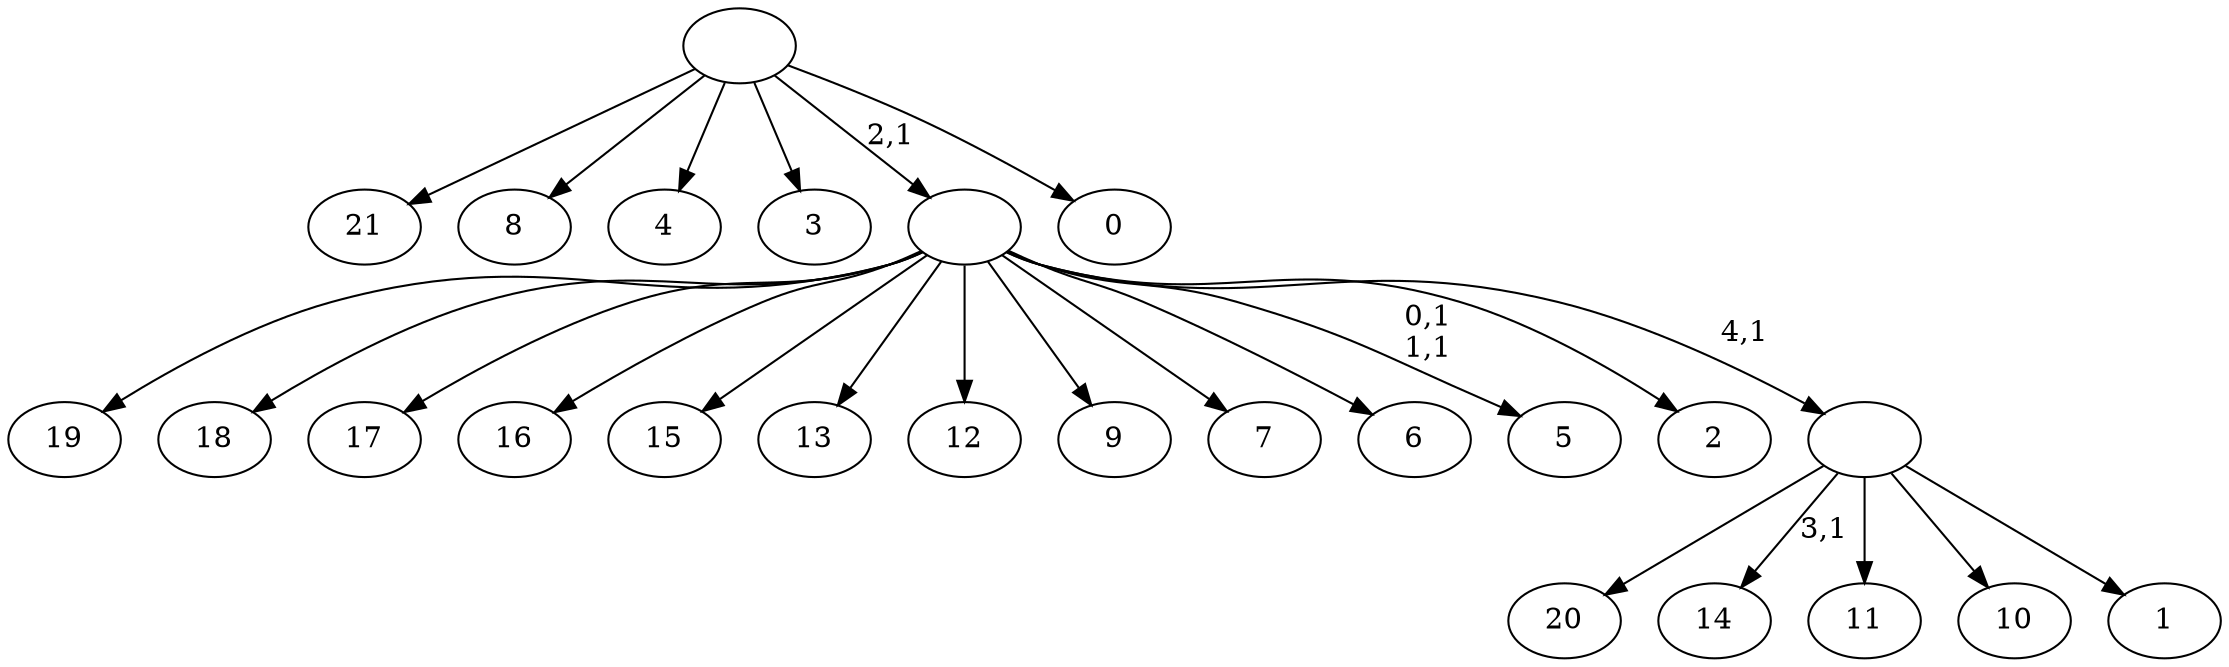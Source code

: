 digraph T {
	27 [label="21"]
	26 [label="20"]
	25 [label="19"]
	24 [label="18"]
	23 [label="17"]
	22 [label="16"]
	21 [label="15"]
	20 [label="14"]
	18 [label="13"]
	17 [label="12"]
	16 [label="11"]
	15 [label="10"]
	14 [label="9"]
	13 [label="8"]
	12 [label="7"]
	11 [label="6"]
	10 [label="5"]
	7 [label="4"]
	6 [label="3"]
	5 [label="2"]
	4 [label="1"]
	3 [label=""]
	2 [label=""]
	1 [label="0"]
	0 [label=""]
	3 -> 20 [label="3,1"]
	3 -> 26 [label=""]
	3 -> 16 [label=""]
	3 -> 15 [label=""]
	3 -> 4 [label=""]
	2 -> 10 [label="0,1\n1,1"]
	2 -> 25 [label=""]
	2 -> 24 [label=""]
	2 -> 23 [label=""]
	2 -> 22 [label=""]
	2 -> 21 [label=""]
	2 -> 18 [label=""]
	2 -> 17 [label=""]
	2 -> 14 [label=""]
	2 -> 12 [label=""]
	2 -> 11 [label=""]
	2 -> 5 [label=""]
	2 -> 3 [label="4,1"]
	0 -> 27 [label=""]
	0 -> 13 [label=""]
	0 -> 7 [label=""]
	0 -> 6 [label=""]
	0 -> 2 [label="2,1"]
	0 -> 1 [label=""]
}
